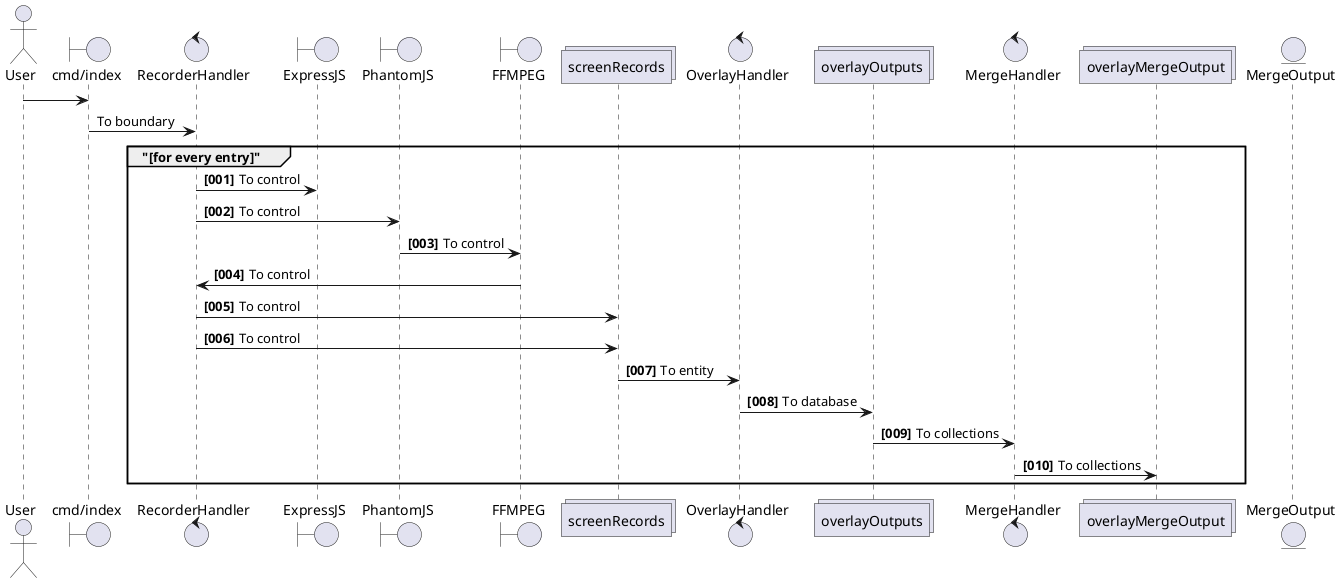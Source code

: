 @startuml

actor User
boundary "cmd/index"

control RecorderHandler
boundary ExpressJS
boundary PhantomJS
boundary FFMPEG

collections screenRecords

control OverlayHandler
collections overlayOutputs

control MergeHandler
collections overlayMergeOutput
entity MergeOutput


/'
database Foo5
'/




User -> "cmd/index" :
"cmd/index" -> RecorderHandler : To boundary

group "[for every entry]"

autonumber "<b>[000]"

RecorderHandler -> ExpressJS : To control
RecorderHandler -> PhantomJS : To control
PhantomJS -> FFMPEG : To control
FFMPEG -> RecorderHandler : To control

RecorderHandler -> screenRecords : To control
RecorderHandler -> screenRecords : To control
screenRecords -> OverlayHandler : To entity

OverlayHandler -> overlayOutputs : To database
overlayOutputs -> MergeHandler : To collections
MergeHandler -> overlayMergeOutput : To collections

end

@enduml
